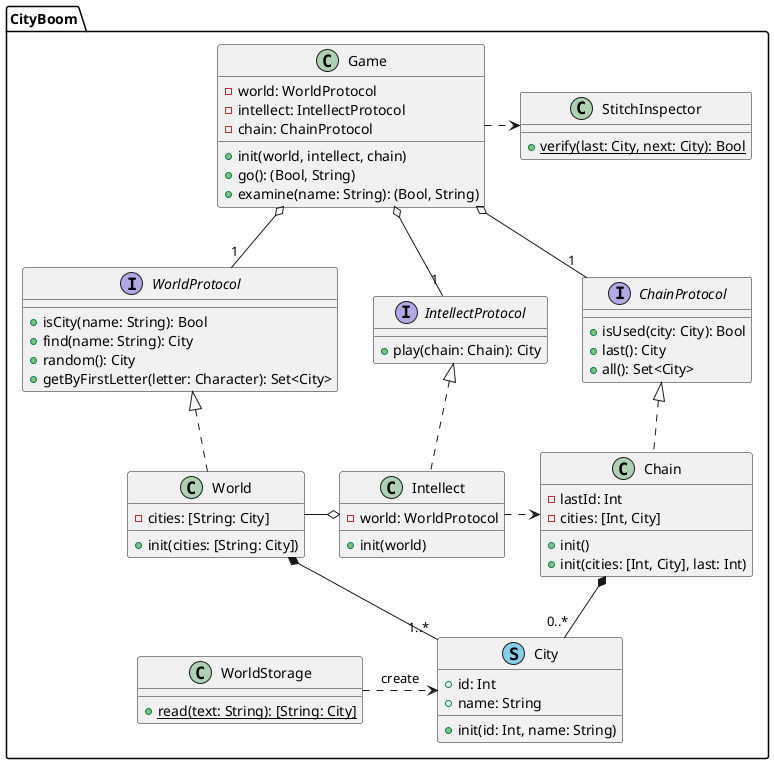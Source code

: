 @startuml
namespace CityBoom {
    class Game {
        - world: WorldProtocol
        - intellect: IntellectProtocol
        - chain: ChainProtocol
        + init(world, intellect, chain)
        + go(): (Bool, String)
        + examine(name: String): (Bool, String)
    }
    interface WorldProtocol {
        + isCity(name: String): Bool
        + find(name: String): City
        + random(): City
        + getByFirstLetter(letter: Character): Set<City>
    }
    interface IntellectProtocol {
        + play(chain: Chain): City
    }
    interface ChainProtocol {
        + isUsed(city: City): Bool
        + last(): City
        + all(): Set<City>
    }
    class World {
        - cities: [String: City]
        + init(cities: [String: City])
    }
    class Intellect {
        - world: WorldProtocol
        + init(world)
    }
    class Chain {
        - lastId: Int
        - cities: [Int, City]
        + init()
        + init(cities: [Int, City], last: Int)

    }
    class StitchInspector {
        {static} + verify(last: City, next: City): Bool
    }
    class City << (S,skyblue) >> {
        + id: Int
        + name: String
        + init(id: Int, name: String)
    }
    class WorldStorage {
        {static} + read(text: String): [String: City]
    }

    Game o-- "1" WorldProtocol
    Game o-- "1" IntellectProtocol
    Game o-- "1" ChainProtocol
    WorldProtocol <|.. World
    IntellectProtocol <|.. Intellect
    ChainProtocol <|.. Chain
    World -o Intellect
    Intellect .> Chain
    World *-- "1..*" City
    Chain *-- "0..*" City
    Game .> StitchInspector
    WorldStorage .> City: create
'    City <.. WorldStorage: create
}
@enduml

